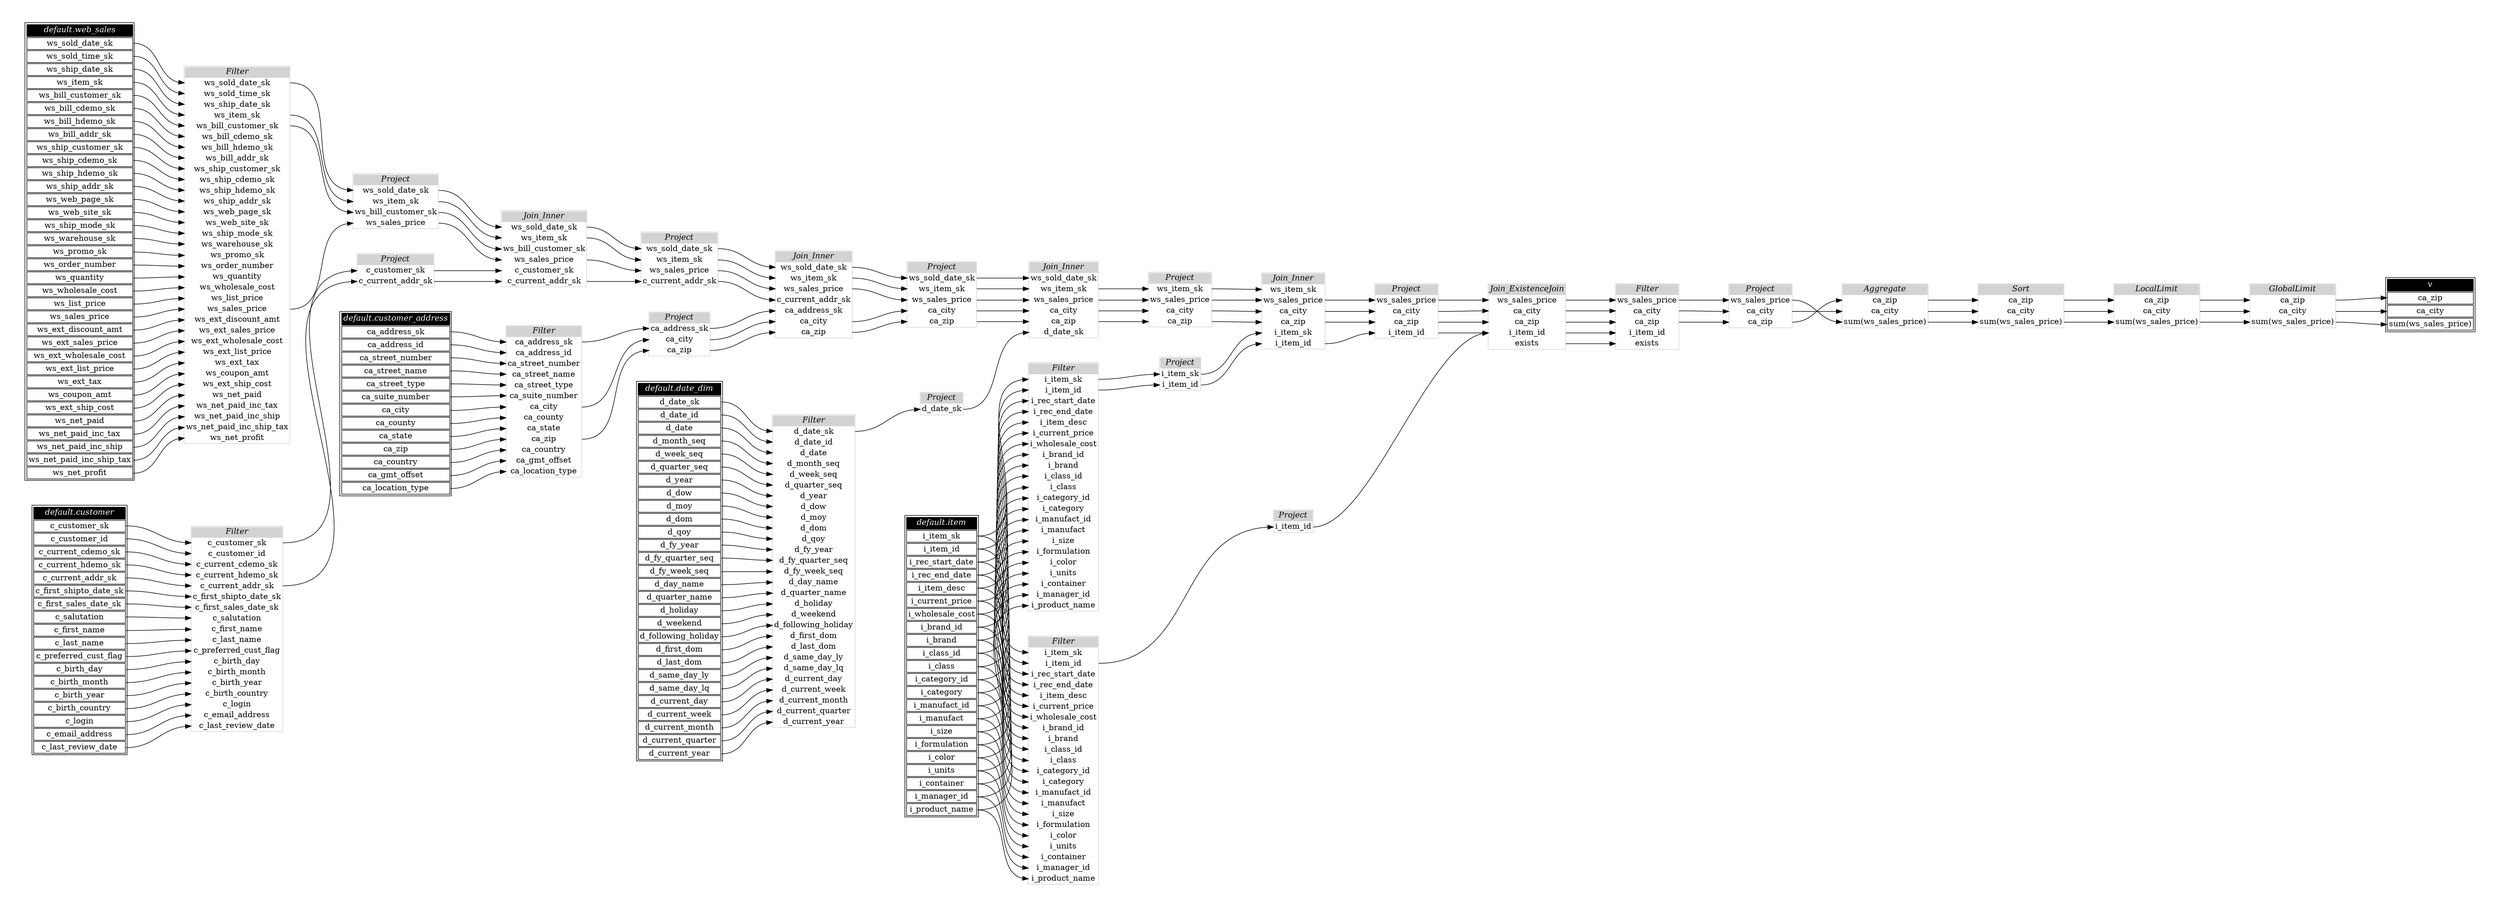 // Automatically generated by TPCDSFlowTestSuite


digraph {
  graph [pad="0.5" nodesep="0.5" ranksep="1" fontname="Helvetica" rankdir=LR];
  node [shape=plaintext]

  
"Aggregate_792f350" [label=<
<table color="lightgray" border="1" cellborder="0" cellspacing="0">
  <tr><td bgcolor="lightgray" port="nodeName"><i>Aggregate</i></td></tr>
  <tr><td port="0">ca_zip</td></tr>
<tr><td port="1">ca_city</td></tr>
<tr><td port="2">sum(ws_sales_price)</td></tr>
</table>>];
     

"Filter_0015a45" [label=<
<table color="lightgray" border="1" cellborder="0" cellspacing="0">
  <tr><td bgcolor="lightgray" port="nodeName"><i>Filter</i></td></tr>
  <tr><td port="0">ca_address_sk</td></tr>
<tr><td port="1">ca_address_id</td></tr>
<tr><td port="2">ca_street_number</td></tr>
<tr><td port="3">ca_street_name</td></tr>
<tr><td port="4">ca_street_type</td></tr>
<tr><td port="5">ca_suite_number</td></tr>
<tr><td port="6">ca_city</td></tr>
<tr><td port="7">ca_county</td></tr>
<tr><td port="8">ca_state</td></tr>
<tr><td port="9">ca_zip</td></tr>
<tr><td port="10">ca_country</td></tr>
<tr><td port="11">ca_gmt_offset</td></tr>
<tr><td port="12">ca_location_type</td></tr>
</table>>];
     

"Filter_1e6d9d3" [label=<
<table color="lightgray" border="1" cellborder="0" cellspacing="0">
  <tr><td bgcolor="lightgray" port="nodeName"><i>Filter</i></td></tr>
  <tr><td port="0">i_item_sk</td></tr>
<tr><td port="1">i_item_id</td></tr>
<tr><td port="2">i_rec_start_date</td></tr>
<tr><td port="3">i_rec_end_date</td></tr>
<tr><td port="4">i_item_desc</td></tr>
<tr><td port="5">i_current_price</td></tr>
<tr><td port="6">i_wholesale_cost</td></tr>
<tr><td port="7">i_brand_id</td></tr>
<tr><td port="8">i_brand</td></tr>
<tr><td port="9">i_class_id</td></tr>
<tr><td port="10">i_class</td></tr>
<tr><td port="11">i_category_id</td></tr>
<tr><td port="12">i_category</td></tr>
<tr><td port="13">i_manufact_id</td></tr>
<tr><td port="14">i_manufact</td></tr>
<tr><td port="15">i_size</td></tr>
<tr><td port="16">i_formulation</td></tr>
<tr><td port="17">i_color</td></tr>
<tr><td port="18">i_units</td></tr>
<tr><td port="19">i_container</td></tr>
<tr><td port="20">i_manager_id</td></tr>
<tr><td port="21">i_product_name</td></tr>
</table>>];
     

"Filter_82ac30a" [label=<
<table color="lightgray" border="1" cellborder="0" cellspacing="0">
  <tr><td bgcolor="lightgray" port="nodeName"><i>Filter</i></td></tr>
  <tr><td port="0">ws_sales_price</td></tr>
<tr><td port="1">ca_city</td></tr>
<tr><td port="2">ca_zip</td></tr>
<tr><td port="3">i_item_id</td></tr>
<tr><td port="4">exists</td></tr>
</table>>];
     

"Filter_a6d489f" [label=<
<table color="lightgray" border="1" cellborder="0" cellspacing="0">
  <tr><td bgcolor="lightgray" port="nodeName"><i>Filter</i></td></tr>
  <tr><td port="0">d_date_sk</td></tr>
<tr><td port="1">d_date_id</td></tr>
<tr><td port="2">d_date</td></tr>
<tr><td port="3">d_month_seq</td></tr>
<tr><td port="4">d_week_seq</td></tr>
<tr><td port="5">d_quarter_seq</td></tr>
<tr><td port="6">d_year</td></tr>
<tr><td port="7">d_dow</td></tr>
<tr><td port="8">d_moy</td></tr>
<tr><td port="9">d_dom</td></tr>
<tr><td port="10">d_qoy</td></tr>
<tr><td port="11">d_fy_year</td></tr>
<tr><td port="12">d_fy_quarter_seq</td></tr>
<tr><td port="13">d_fy_week_seq</td></tr>
<tr><td port="14">d_day_name</td></tr>
<tr><td port="15">d_quarter_name</td></tr>
<tr><td port="16">d_holiday</td></tr>
<tr><td port="17">d_weekend</td></tr>
<tr><td port="18">d_following_holiday</td></tr>
<tr><td port="19">d_first_dom</td></tr>
<tr><td port="20">d_last_dom</td></tr>
<tr><td port="21">d_same_day_ly</td></tr>
<tr><td port="22">d_same_day_lq</td></tr>
<tr><td port="23">d_current_day</td></tr>
<tr><td port="24">d_current_week</td></tr>
<tr><td port="25">d_current_month</td></tr>
<tr><td port="26">d_current_quarter</td></tr>
<tr><td port="27">d_current_year</td></tr>
</table>>];
     

"Filter_a93d343" [label=<
<table color="lightgray" border="1" cellborder="0" cellspacing="0">
  <tr><td bgcolor="lightgray" port="nodeName"><i>Filter</i></td></tr>
  <tr><td port="0">i_item_sk</td></tr>
<tr><td port="1">i_item_id</td></tr>
<tr><td port="2">i_rec_start_date</td></tr>
<tr><td port="3">i_rec_end_date</td></tr>
<tr><td port="4">i_item_desc</td></tr>
<tr><td port="5">i_current_price</td></tr>
<tr><td port="6">i_wholesale_cost</td></tr>
<tr><td port="7">i_brand_id</td></tr>
<tr><td port="8">i_brand</td></tr>
<tr><td port="9">i_class_id</td></tr>
<tr><td port="10">i_class</td></tr>
<tr><td port="11">i_category_id</td></tr>
<tr><td port="12">i_category</td></tr>
<tr><td port="13">i_manufact_id</td></tr>
<tr><td port="14">i_manufact</td></tr>
<tr><td port="15">i_size</td></tr>
<tr><td port="16">i_formulation</td></tr>
<tr><td port="17">i_color</td></tr>
<tr><td port="18">i_units</td></tr>
<tr><td port="19">i_container</td></tr>
<tr><td port="20">i_manager_id</td></tr>
<tr><td port="21">i_product_name</td></tr>
</table>>];
     

"Filter_abf5716" [label=<
<table color="lightgray" border="1" cellborder="0" cellspacing="0">
  <tr><td bgcolor="lightgray" port="nodeName"><i>Filter</i></td></tr>
  <tr><td port="0">c_customer_sk</td></tr>
<tr><td port="1">c_customer_id</td></tr>
<tr><td port="2">c_current_cdemo_sk</td></tr>
<tr><td port="3">c_current_hdemo_sk</td></tr>
<tr><td port="4">c_current_addr_sk</td></tr>
<tr><td port="5">c_first_shipto_date_sk</td></tr>
<tr><td port="6">c_first_sales_date_sk</td></tr>
<tr><td port="7">c_salutation</td></tr>
<tr><td port="8">c_first_name</td></tr>
<tr><td port="9">c_last_name</td></tr>
<tr><td port="10">c_preferred_cust_flag</td></tr>
<tr><td port="11">c_birth_day</td></tr>
<tr><td port="12">c_birth_month</td></tr>
<tr><td port="13">c_birth_year</td></tr>
<tr><td port="14">c_birth_country</td></tr>
<tr><td port="15">c_login</td></tr>
<tr><td port="16">c_email_address</td></tr>
<tr><td port="17">c_last_review_date</td></tr>
</table>>];
     

"Filter_ec2372d" [label=<
<table color="lightgray" border="1" cellborder="0" cellspacing="0">
  <tr><td bgcolor="lightgray" port="nodeName"><i>Filter</i></td></tr>
  <tr><td port="0">ws_sold_date_sk</td></tr>
<tr><td port="1">ws_sold_time_sk</td></tr>
<tr><td port="2">ws_ship_date_sk</td></tr>
<tr><td port="3">ws_item_sk</td></tr>
<tr><td port="4">ws_bill_customer_sk</td></tr>
<tr><td port="5">ws_bill_cdemo_sk</td></tr>
<tr><td port="6">ws_bill_hdemo_sk</td></tr>
<tr><td port="7">ws_bill_addr_sk</td></tr>
<tr><td port="8">ws_ship_customer_sk</td></tr>
<tr><td port="9">ws_ship_cdemo_sk</td></tr>
<tr><td port="10">ws_ship_hdemo_sk</td></tr>
<tr><td port="11">ws_ship_addr_sk</td></tr>
<tr><td port="12">ws_web_page_sk</td></tr>
<tr><td port="13">ws_web_site_sk</td></tr>
<tr><td port="14">ws_ship_mode_sk</td></tr>
<tr><td port="15">ws_warehouse_sk</td></tr>
<tr><td port="16">ws_promo_sk</td></tr>
<tr><td port="17">ws_order_number</td></tr>
<tr><td port="18">ws_quantity</td></tr>
<tr><td port="19">ws_wholesale_cost</td></tr>
<tr><td port="20">ws_list_price</td></tr>
<tr><td port="21">ws_sales_price</td></tr>
<tr><td port="22">ws_ext_discount_amt</td></tr>
<tr><td port="23">ws_ext_sales_price</td></tr>
<tr><td port="24">ws_ext_wholesale_cost</td></tr>
<tr><td port="25">ws_ext_list_price</td></tr>
<tr><td port="26">ws_ext_tax</td></tr>
<tr><td port="27">ws_coupon_amt</td></tr>
<tr><td port="28">ws_ext_ship_cost</td></tr>
<tr><td port="29">ws_net_paid</td></tr>
<tr><td port="30">ws_net_paid_inc_tax</td></tr>
<tr><td port="31">ws_net_paid_inc_ship</td></tr>
<tr><td port="32">ws_net_paid_inc_ship_tax</td></tr>
<tr><td port="33">ws_net_profit</td></tr>
</table>>];
     

"GlobalLimit_9f9c408" [label=<
<table color="lightgray" border="1" cellborder="0" cellspacing="0">
  <tr><td bgcolor="lightgray" port="nodeName"><i>GlobalLimit</i></td></tr>
  <tr><td port="0">ca_zip</td></tr>
<tr><td port="1">ca_city</td></tr>
<tr><td port="2">sum(ws_sales_price)</td></tr>
</table>>];
     

"Join_ExistenceJoin_5715a04" [label=<
<table color="lightgray" border="1" cellborder="0" cellspacing="0">
  <tr><td bgcolor="lightgray" port="nodeName"><i>Join_ExistenceJoin</i></td></tr>
  <tr><td port="0">ws_sales_price</td></tr>
<tr><td port="1">ca_city</td></tr>
<tr><td port="2">ca_zip</td></tr>
<tr><td port="3">i_item_id</td></tr>
<tr><td port="4">exists</td></tr>
</table>>];
     

"Join_Inner_00c5768" [label=<
<table color="lightgray" border="1" cellborder="0" cellspacing="0">
  <tr><td bgcolor="lightgray" port="nodeName"><i>Join_Inner</i></td></tr>
  <tr><td port="0">ws_sold_date_sk</td></tr>
<tr><td port="1">ws_item_sk</td></tr>
<tr><td port="2">ws_sales_price</td></tr>
<tr><td port="3">c_current_addr_sk</td></tr>
<tr><td port="4">ca_address_sk</td></tr>
<tr><td port="5">ca_city</td></tr>
<tr><td port="6">ca_zip</td></tr>
</table>>];
     

"Join_Inner_30e801c" [label=<
<table color="lightgray" border="1" cellborder="0" cellspacing="0">
  <tr><td bgcolor="lightgray" port="nodeName"><i>Join_Inner</i></td></tr>
  <tr><td port="0">ws_sold_date_sk</td></tr>
<tr><td port="1">ws_item_sk</td></tr>
<tr><td port="2">ws_sales_price</td></tr>
<tr><td port="3">ca_city</td></tr>
<tr><td port="4">ca_zip</td></tr>
<tr><td port="5">d_date_sk</td></tr>
</table>>];
     

"Join_Inner_65a438d" [label=<
<table color="lightgray" border="1" cellborder="0" cellspacing="0">
  <tr><td bgcolor="lightgray" port="nodeName"><i>Join_Inner</i></td></tr>
  <tr><td port="0">ws_sold_date_sk</td></tr>
<tr><td port="1">ws_item_sk</td></tr>
<tr><td port="2">ws_bill_customer_sk</td></tr>
<tr><td port="3">ws_sales_price</td></tr>
<tr><td port="4">c_customer_sk</td></tr>
<tr><td port="5">c_current_addr_sk</td></tr>
</table>>];
     

"Join_Inner_aaf3089" [label=<
<table color="lightgray" border="1" cellborder="0" cellspacing="0">
  <tr><td bgcolor="lightgray" port="nodeName"><i>Join_Inner</i></td></tr>
  <tr><td port="0">ws_item_sk</td></tr>
<tr><td port="1">ws_sales_price</td></tr>
<tr><td port="2">ca_city</td></tr>
<tr><td port="3">ca_zip</td></tr>
<tr><td port="4">i_item_sk</td></tr>
<tr><td port="5">i_item_id</td></tr>
</table>>];
     

"LocalLimit_cb0e9e7" [label=<
<table color="lightgray" border="1" cellborder="0" cellspacing="0">
  <tr><td bgcolor="lightgray" port="nodeName"><i>LocalLimit</i></td></tr>
  <tr><td port="0">ca_zip</td></tr>
<tr><td port="1">ca_city</td></tr>
<tr><td port="2">sum(ws_sales_price)</td></tr>
</table>>];
     

"Project_10b6122" [label=<
<table color="lightgray" border="1" cellborder="0" cellspacing="0">
  <tr><td bgcolor="lightgray" port="nodeName"><i>Project</i></td></tr>
  <tr><td port="0">ws_item_sk</td></tr>
<tr><td port="1">ws_sales_price</td></tr>
<tr><td port="2">ca_city</td></tr>
<tr><td port="3">ca_zip</td></tr>
</table>>];
     

"Project_1f0ab6c" [label=<
<table color="lightgray" border="1" cellborder="0" cellspacing="0">
  <tr><td bgcolor="lightgray" port="nodeName"><i>Project</i></td></tr>
  <tr><td port="0">d_date_sk</td></tr>
</table>>];
     

"Project_208b945" [label=<
<table color="lightgray" border="1" cellborder="0" cellspacing="0">
  <tr><td bgcolor="lightgray" port="nodeName"><i>Project</i></td></tr>
  <tr><td port="0">c_customer_sk</td></tr>
<tr><td port="1">c_current_addr_sk</td></tr>
</table>>];
     

"Project_27d2f3d" [label=<
<table color="lightgray" border="1" cellborder="0" cellspacing="0">
  <tr><td bgcolor="lightgray" port="nodeName"><i>Project</i></td></tr>
  <tr><td port="0">ca_address_sk</td></tr>
<tr><td port="1">ca_city</td></tr>
<tr><td port="2">ca_zip</td></tr>
</table>>];
     

"Project_35282c3" [label=<
<table color="lightgray" border="1" cellborder="0" cellspacing="0">
  <tr><td bgcolor="lightgray" port="nodeName"><i>Project</i></td></tr>
  <tr><td port="0">ws_sales_price</td></tr>
<tr><td port="1">ca_city</td></tr>
<tr><td port="2">ca_zip</td></tr>
</table>>];
     

"Project_36d2c39" [label=<
<table color="lightgray" border="1" cellborder="0" cellspacing="0">
  <tr><td bgcolor="lightgray" port="nodeName"><i>Project</i></td></tr>
  <tr><td port="0">ws_sold_date_sk</td></tr>
<tr><td port="1">ws_item_sk</td></tr>
<tr><td port="2">ws_sales_price</td></tr>
<tr><td port="3">c_current_addr_sk</td></tr>
</table>>];
     

"Project_63359d1" [label=<
<table color="lightgray" border="1" cellborder="0" cellspacing="0">
  <tr><td bgcolor="lightgray" port="nodeName"><i>Project</i></td></tr>
  <tr><td port="0">ws_sales_price</td></tr>
<tr><td port="1">ca_city</td></tr>
<tr><td port="2">ca_zip</td></tr>
<tr><td port="3">i_item_id</td></tr>
</table>>];
     

"Project_a956de6" [label=<
<table color="lightgray" border="1" cellborder="0" cellspacing="0">
  <tr><td bgcolor="lightgray" port="nodeName"><i>Project</i></td></tr>
  <tr><td port="0">ws_sold_date_sk</td></tr>
<tr><td port="1">ws_item_sk</td></tr>
<tr><td port="2">ws_bill_customer_sk</td></tr>
<tr><td port="3">ws_sales_price</td></tr>
</table>>];
     

"Project_c232be1" [label=<
<table color="lightgray" border="1" cellborder="0" cellspacing="0">
  <tr><td bgcolor="lightgray" port="nodeName"><i>Project</i></td></tr>
  <tr><td port="0">i_item_id</td></tr>
</table>>];
     

"Project_d0e6f75" [label=<
<table color="lightgray" border="1" cellborder="0" cellspacing="0">
  <tr><td bgcolor="lightgray" port="nodeName"><i>Project</i></td></tr>
  <tr><td port="0">ws_sold_date_sk</td></tr>
<tr><td port="1">ws_item_sk</td></tr>
<tr><td port="2">ws_sales_price</td></tr>
<tr><td port="3">ca_city</td></tr>
<tr><td port="4">ca_zip</td></tr>
</table>>];
     

"Project_f7c232a" [label=<
<table color="lightgray" border="1" cellborder="0" cellspacing="0">
  <tr><td bgcolor="lightgray" port="nodeName"><i>Project</i></td></tr>
  <tr><td port="0">i_item_sk</td></tr>
<tr><td port="1">i_item_id</td></tr>
</table>>];
     

"Sort_1676178" [label=<
<table color="lightgray" border="1" cellborder="0" cellspacing="0">
  <tr><td bgcolor="lightgray" port="nodeName"><i>Sort</i></td></tr>
  <tr><td port="0">ca_zip</td></tr>
<tr><td port="1">ca_city</td></tr>
<tr><td port="2">sum(ws_sales_price)</td></tr>
</table>>];
     

"default.customer" [color="black" label=<
<table>
  <tr><td bgcolor="black" port="nodeName"><i><font color="white">default.customer</font></i></td></tr>
  <tr><td port="0">c_customer_sk</td></tr>
<tr><td port="1">c_customer_id</td></tr>
<tr><td port="2">c_current_cdemo_sk</td></tr>
<tr><td port="3">c_current_hdemo_sk</td></tr>
<tr><td port="4">c_current_addr_sk</td></tr>
<tr><td port="5">c_first_shipto_date_sk</td></tr>
<tr><td port="6">c_first_sales_date_sk</td></tr>
<tr><td port="7">c_salutation</td></tr>
<tr><td port="8">c_first_name</td></tr>
<tr><td port="9">c_last_name</td></tr>
<tr><td port="10">c_preferred_cust_flag</td></tr>
<tr><td port="11">c_birth_day</td></tr>
<tr><td port="12">c_birth_month</td></tr>
<tr><td port="13">c_birth_year</td></tr>
<tr><td port="14">c_birth_country</td></tr>
<tr><td port="15">c_login</td></tr>
<tr><td port="16">c_email_address</td></tr>
<tr><td port="17">c_last_review_date</td></tr>
</table>>];
     

"default.customer_address" [color="black" label=<
<table>
  <tr><td bgcolor="black" port="nodeName"><i><font color="white">default.customer_address</font></i></td></tr>
  <tr><td port="0">ca_address_sk</td></tr>
<tr><td port="1">ca_address_id</td></tr>
<tr><td port="2">ca_street_number</td></tr>
<tr><td port="3">ca_street_name</td></tr>
<tr><td port="4">ca_street_type</td></tr>
<tr><td port="5">ca_suite_number</td></tr>
<tr><td port="6">ca_city</td></tr>
<tr><td port="7">ca_county</td></tr>
<tr><td port="8">ca_state</td></tr>
<tr><td port="9">ca_zip</td></tr>
<tr><td port="10">ca_country</td></tr>
<tr><td port="11">ca_gmt_offset</td></tr>
<tr><td port="12">ca_location_type</td></tr>
</table>>];
     

"default.date_dim" [color="black" label=<
<table>
  <tr><td bgcolor="black" port="nodeName"><i><font color="white">default.date_dim</font></i></td></tr>
  <tr><td port="0">d_date_sk</td></tr>
<tr><td port="1">d_date_id</td></tr>
<tr><td port="2">d_date</td></tr>
<tr><td port="3">d_month_seq</td></tr>
<tr><td port="4">d_week_seq</td></tr>
<tr><td port="5">d_quarter_seq</td></tr>
<tr><td port="6">d_year</td></tr>
<tr><td port="7">d_dow</td></tr>
<tr><td port="8">d_moy</td></tr>
<tr><td port="9">d_dom</td></tr>
<tr><td port="10">d_qoy</td></tr>
<tr><td port="11">d_fy_year</td></tr>
<tr><td port="12">d_fy_quarter_seq</td></tr>
<tr><td port="13">d_fy_week_seq</td></tr>
<tr><td port="14">d_day_name</td></tr>
<tr><td port="15">d_quarter_name</td></tr>
<tr><td port="16">d_holiday</td></tr>
<tr><td port="17">d_weekend</td></tr>
<tr><td port="18">d_following_holiday</td></tr>
<tr><td port="19">d_first_dom</td></tr>
<tr><td port="20">d_last_dom</td></tr>
<tr><td port="21">d_same_day_ly</td></tr>
<tr><td port="22">d_same_day_lq</td></tr>
<tr><td port="23">d_current_day</td></tr>
<tr><td port="24">d_current_week</td></tr>
<tr><td port="25">d_current_month</td></tr>
<tr><td port="26">d_current_quarter</td></tr>
<tr><td port="27">d_current_year</td></tr>
</table>>];
     

"default.item" [color="black" label=<
<table>
  <tr><td bgcolor="black" port="nodeName"><i><font color="white">default.item</font></i></td></tr>
  <tr><td port="0">i_item_sk</td></tr>
<tr><td port="1">i_item_id</td></tr>
<tr><td port="2">i_rec_start_date</td></tr>
<tr><td port="3">i_rec_end_date</td></tr>
<tr><td port="4">i_item_desc</td></tr>
<tr><td port="5">i_current_price</td></tr>
<tr><td port="6">i_wholesale_cost</td></tr>
<tr><td port="7">i_brand_id</td></tr>
<tr><td port="8">i_brand</td></tr>
<tr><td port="9">i_class_id</td></tr>
<tr><td port="10">i_class</td></tr>
<tr><td port="11">i_category_id</td></tr>
<tr><td port="12">i_category</td></tr>
<tr><td port="13">i_manufact_id</td></tr>
<tr><td port="14">i_manufact</td></tr>
<tr><td port="15">i_size</td></tr>
<tr><td port="16">i_formulation</td></tr>
<tr><td port="17">i_color</td></tr>
<tr><td port="18">i_units</td></tr>
<tr><td port="19">i_container</td></tr>
<tr><td port="20">i_manager_id</td></tr>
<tr><td port="21">i_product_name</td></tr>
</table>>];
     

"default.web_sales" [color="black" label=<
<table>
  <tr><td bgcolor="black" port="nodeName"><i><font color="white">default.web_sales</font></i></td></tr>
  <tr><td port="0">ws_sold_date_sk</td></tr>
<tr><td port="1">ws_sold_time_sk</td></tr>
<tr><td port="2">ws_ship_date_sk</td></tr>
<tr><td port="3">ws_item_sk</td></tr>
<tr><td port="4">ws_bill_customer_sk</td></tr>
<tr><td port="5">ws_bill_cdemo_sk</td></tr>
<tr><td port="6">ws_bill_hdemo_sk</td></tr>
<tr><td port="7">ws_bill_addr_sk</td></tr>
<tr><td port="8">ws_ship_customer_sk</td></tr>
<tr><td port="9">ws_ship_cdemo_sk</td></tr>
<tr><td port="10">ws_ship_hdemo_sk</td></tr>
<tr><td port="11">ws_ship_addr_sk</td></tr>
<tr><td port="12">ws_web_page_sk</td></tr>
<tr><td port="13">ws_web_site_sk</td></tr>
<tr><td port="14">ws_ship_mode_sk</td></tr>
<tr><td port="15">ws_warehouse_sk</td></tr>
<tr><td port="16">ws_promo_sk</td></tr>
<tr><td port="17">ws_order_number</td></tr>
<tr><td port="18">ws_quantity</td></tr>
<tr><td port="19">ws_wholesale_cost</td></tr>
<tr><td port="20">ws_list_price</td></tr>
<tr><td port="21">ws_sales_price</td></tr>
<tr><td port="22">ws_ext_discount_amt</td></tr>
<tr><td port="23">ws_ext_sales_price</td></tr>
<tr><td port="24">ws_ext_wholesale_cost</td></tr>
<tr><td port="25">ws_ext_list_price</td></tr>
<tr><td port="26">ws_ext_tax</td></tr>
<tr><td port="27">ws_coupon_amt</td></tr>
<tr><td port="28">ws_ext_ship_cost</td></tr>
<tr><td port="29">ws_net_paid</td></tr>
<tr><td port="30">ws_net_paid_inc_tax</td></tr>
<tr><td port="31">ws_net_paid_inc_ship</td></tr>
<tr><td port="32">ws_net_paid_inc_ship_tax</td></tr>
<tr><td port="33">ws_net_profit</td></tr>
</table>>];
     

"v" [color="black" label=<
<table>
  <tr><td bgcolor="black" port="nodeName"><i><font color="white">v</font></i></td></tr>
  <tr><td port="0">ca_zip</td></tr>
<tr><td port="1">ca_city</td></tr>
<tr><td port="2">sum(ws_sales_price)</td></tr>
</table>>];
     
  "Aggregate_792f350":0 -> "Sort_1676178":0;
"Aggregate_792f350":1 -> "Sort_1676178":1;
"Aggregate_792f350":2 -> "Sort_1676178":2;
"Filter_0015a45":0 -> "Project_27d2f3d":0;
"Filter_0015a45":6 -> "Project_27d2f3d":1;
"Filter_0015a45":9 -> "Project_27d2f3d":2;
"Filter_1e6d9d3":1 -> "Project_c232be1":0;
"Filter_82ac30a":0 -> "Project_35282c3":0;
"Filter_82ac30a":1 -> "Project_35282c3":1;
"Filter_82ac30a":2 -> "Project_35282c3":2;
"Filter_a6d489f":0 -> "Project_1f0ab6c":0;
"Filter_a93d343":0 -> "Project_f7c232a":0;
"Filter_a93d343":1 -> "Project_f7c232a":1;
"Filter_abf5716":0 -> "Project_208b945":0;
"Filter_abf5716":4 -> "Project_208b945":1;
"Filter_ec2372d":0 -> "Project_a956de6":0;
"Filter_ec2372d":21 -> "Project_a956de6":3;
"Filter_ec2372d":3 -> "Project_a956de6":1;
"Filter_ec2372d":4 -> "Project_a956de6":2;
"GlobalLimit_9f9c408":0 -> "v":0;
"GlobalLimit_9f9c408":1 -> "v":1;
"GlobalLimit_9f9c408":2 -> "v":2;
"Join_ExistenceJoin_5715a04":0 -> "Filter_82ac30a":0;
"Join_ExistenceJoin_5715a04":1 -> "Filter_82ac30a":1;
"Join_ExistenceJoin_5715a04":2 -> "Filter_82ac30a":2;
"Join_ExistenceJoin_5715a04":3 -> "Filter_82ac30a":3;
"Join_ExistenceJoin_5715a04":4 -> "Filter_82ac30a":4;
"Join_Inner_00c5768":0 -> "Project_d0e6f75":0;
"Join_Inner_00c5768":1 -> "Project_d0e6f75":1;
"Join_Inner_00c5768":2 -> "Project_d0e6f75":2;
"Join_Inner_00c5768":5 -> "Project_d0e6f75":3;
"Join_Inner_00c5768":6 -> "Project_d0e6f75":4;
"Join_Inner_30e801c":1 -> "Project_10b6122":0;
"Join_Inner_30e801c":2 -> "Project_10b6122":1;
"Join_Inner_30e801c":3 -> "Project_10b6122":2;
"Join_Inner_30e801c":4 -> "Project_10b6122":3;
"Join_Inner_65a438d":0 -> "Project_36d2c39":0;
"Join_Inner_65a438d":1 -> "Project_36d2c39":1;
"Join_Inner_65a438d":3 -> "Project_36d2c39":2;
"Join_Inner_65a438d":5 -> "Project_36d2c39":3;
"Join_Inner_aaf3089":1 -> "Project_63359d1":0;
"Join_Inner_aaf3089":2 -> "Project_63359d1":1;
"Join_Inner_aaf3089":3 -> "Project_63359d1":2;
"Join_Inner_aaf3089":5 -> "Project_63359d1":3;
"LocalLimit_cb0e9e7":0 -> "GlobalLimit_9f9c408":0;
"LocalLimit_cb0e9e7":1 -> "GlobalLimit_9f9c408":1;
"LocalLimit_cb0e9e7":2 -> "GlobalLimit_9f9c408":2;
"Project_10b6122":0 -> "Join_Inner_aaf3089":0;
"Project_10b6122":1 -> "Join_Inner_aaf3089":1;
"Project_10b6122":2 -> "Join_Inner_aaf3089":2;
"Project_10b6122":3 -> "Join_Inner_aaf3089":3;
"Project_1f0ab6c":0 -> "Join_Inner_30e801c":5;
"Project_208b945":0 -> "Join_Inner_65a438d":4;
"Project_208b945":1 -> "Join_Inner_65a438d":5;
"Project_27d2f3d":0 -> "Join_Inner_00c5768":4;
"Project_27d2f3d":1 -> "Join_Inner_00c5768":5;
"Project_27d2f3d":2 -> "Join_Inner_00c5768":6;
"Project_35282c3":0 -> "Aggregate_792f350":2;
"Project_35282c3":1 -> "Aggregate_792f350":1;
"Project_35282c3":2 -> "Aggregate_792f350":0;
"Project_36d2c39":0 -> "Join_Inner_00c5768":0;
"Project_36d2c39":1 -> "Join_Inner_00c5768":1;
"Project_36d2c39":2 -> "Join_Inner_00c5768":2;
"Project_36d2c39":3 -> "Join_Inner_00c5768":3;
"Project_63359d1":0 -> "Join_ExistenceJoin_5715a04":0;
"Project_63359d1":1 -> "Join_ExistenceJoin_5715a04":1;
"Project_63359d1":2 -> "Join_ExistenceJoin_5715a04":2;
"Project_63359d1":3 -> "Join_ExistenceJoin_5715a04":3;
"Project_a956de6":0 -> "Join_Inner_65a438d":0;
"Project_a956de6":1 -> "Join_Inner_65a438d":1;
"Project_a956de6":2 -> "Join_Inner_65a438d":2;
"Project_a956de6":3 -> "Join_Inner_65a438d":3;
"Project_c232be1":0 -> "Join_ExistenceJoin_5715a04":3;
"Project_d0e6f75":0 -> "Join_Inner_30e801c":0;
"Project_d0e6f75":1 -> "Join_Inner_30e801c":1;
"Project_d0e6f75":2 -> "Join_Inner_30e801c":2;
"Project_d0e6f75":3 -> "Join_Inner_30e801c":3;
"Project_d0e6f75":4 -> "Join_Inner_30e801c":4;
"Project_f7c232a":0 -> "Join_Inner_aaf3089":4;
"Project_f7c232a":1 -> "Join_Inner_aaf3089":5;
"Sort_1676178":0 -> "LocalLimit_cb0e9e7":0;
"Sort_1676178":1 -> "LocalLimit_cb0e9e7":1;
"Sort_1676178":2 -> "LocalLimit_cb0e9e7":2;
"default.customer":0 -> "Filter_abf5716":0;
"default.customer":1 -> "Filter_abf5716":1;
"default.customer":10 -> "Filter_abf5716":10;
"default.customer":11 -> "Filter_abf5716":11;
"default.customer":12 -> "Filter_abf5716":12;
"default.customer":13 -> "Filter_abf5716":13;
"default.customer":14 -> "Filter_abf5716":14;
"default.customer":15 -> "Filter_abf5716":15;
"default.customer":16 -> "Filter_abf5716":16;
"default.customer":17 -> "Filter_abf5716":17;
"default.customer":2 -> "Filter_abf5716":2;
"default.customer":3 -> "Filter_abf5716":3;
"default.customer":4 -> "Filter_abf5716":4;
"default.customer":5 -> "Filter_abf5716":5;
"default.customer":6 -> "Filter_abf5716":6;
"default.customer":7 -> "Filter_abf5716":7;
"default.customer":8 -> "Filter_abf5716":8;
"default.customer":9 -> "Filter_abf5716":9;
"default.customer_address":0 -> "Filter_0015a45":0;
"default.customer_address":1 -> "Filter_0015a45":1;
"default.customer_address":10 -> "Filter_0015a45":10;
"default.customer_address":11 -> "Filter_0015a45":11;
"default.customer_address":12 -> "Filter_0015a45":12;
"default.customer_address":2 -> "Filter_0015a45":2;
"default.customer_address":3 -> "Filter_0015a45":3;
"default.customer_address":4 -> "Filter_0015a45":4;
"default.customer_address":5 -> "Filter_0015a45":5;
"default.customer_address":6 -> "Filter_0015a45":6;
"default.customer_address":7 -> "Filter_0015a45":7;
"default.customer_address":8 -> "Filter_0015a45":8;
"default.customer_address":9 -> "Filter_0015a45":9;
"default.date_dim":0 -> "Filter_a6d489f":0;
"default.date_dim":1 -> "Filter_a6d489f":1;
"default.date_dim":10 -> "Filter_a6d489f":10;
"default.date_dim":11 -> "Filter_a6d489f":11;
"default.date_dim":12 -> "Filter_a6d489f":12;
"default.date_dim":13 -> "Filter_a6d489f":13;
"default.date_dim":14 -> "Filter_a6d489f":14;
"default.date_dim":15 -> "Filter_a6d489f":15;
"default.date_dim":16 -> "Filter_a6d489f":16;
"default.date_dim":17 -> "Filter_a6d489f":17;
"default.date_dim":18 -> "Filter_a6d489f":18;
"default.date_dim":19 -> "Filter_a6d489f":19;
"default.date_dim":2 -> "Filter_a6d489f":2;
"default.date_dim":20 -> "Filter_a6d489f":20;
"default.date_dim":21 -> "Filter_a6d489f":21;
"default.date_dim":22 -> "Filter_a6d489f":22;
"default.date_dim":23 -> "Filter_a6d489f":23;
"default.date_dim":24 -> "Filter_a6d489f":24;
"default.date_dim":25 -> "Filter_a6d489f":25;
"default.date_dim":26 -> "Filter_a6d489f":26;
"default.date_dim":27 -> "Filter_a6d489f":27;
"default.date_dim":3 -> "Filter_a6d489f":3;
"default.date_dim":4 -> "Filter_a6d489f":4;
"default.date_dim":5 -> "Filter_a6d489f":5;
"default.date_dim":6 -> "Filter_a6d489f":6;
"default.date_dim":7 -> "Filter_a6d489f":7;
"default.date_dim":8 -> "Filter_a6d489f":8;
"default.date_dim":9 -> "Filter_a6d489f":9;
"default.item":0 -> "Filter_1e6d9d3":0;
"default.item":0 -> "Filter_a93d343":0;
"default.item":1 -> "Filter_1e6d9d3":1;
"default.item":1 -> "Filter_a93d343":1;
"default.item":10 -> "Filter_1e6d9d3":10;
"default.item":10 -> "Filter_a93d343":10;
"default.item":11 -> "Filter_1e6d9d3":11;
"default.item":11 -> "Filter_a93d343":11;
"default.item":12 -> "Filter_1e6d9d3":12;
"default.item":12 -> "Filter_a93d343":12;
"default.item":13 -> "Filter_1e6d9d3":13;
"default.item":13 -> "Filter_a93d343":13;
"default.item":14 -> "Filter_1e6d9d3":14;
"default.item":14 -> "Filter_a93d343":14;
"default.item":15 -> "Filter_1e6d9d3":15;
"default.item":15 -> "Filter_a93d343":15;
"default.item":16 -> "Filter_1e6d9d3":16;
"default.item":16 -> "Filter_a93d343":16;
"default.item":17 -> "Filter_1e6d9d3":17;
"default.item":17 -> "Filter_a93d343":17;
"default.item":18 -> "Filter_1e6d9d3":18;
"default.item":18 -> "Filter_a93d343":18;
"default.item":19 -> "Filter_1e6d9d3":19;
"default.item":19 -> "Filter_a93d343":19;
"default.item":2 -> "Filter_1e6d9d3":2;
"default.item":2 -> "Filter_a93d343":2;
"default.item":20 -> "Filter_1e6d9d3":20;
"default.item":20 -> "Filter_a93d343":20;
"default.item":21 -> "Filter_1e6d9d3":21;
"default.item":21 -> "Filter_a93d343":21;
"default.item":3 -> "Filter_1e6d9d3":3;
"default.item":3 -> "Filter_a93d343":3;
"default.item":4 -> "Filter_1e6d9d3":4;
"default.item":4 -> "Filter_a93d343":4;
"default.item":5 -> "Filter_1e6d9d3":5;
"default.item":5 -> "Filter_a93d343":5;
"default.item":6 -> "Filter_1e6d9d3":6;
"default.item":6 -> "Filter_a93d343":6;
"default.item":7 -> "Filter_1e6d9d3":7;
"default.item":7 -> "Filter_a93d343":7;
"default.item":8 -> "Filter_1e6d9d3":8;
"default.item":8 -> "Filter_a93d343":8;
"default.item":9 -> "Filter_1e6d9d3":9;
"default.item":9 -> "Filter_a93d343":9;
"default.web_sales":0 -> "Filter_ec2372d":0;
"default.web_sales":1 -> "Filter_ec2372d":1;
"default.web_sales":10 -> "Filter_ec2372d":10;
"default.web_sales":11 -> "Filter_ec2372d":11;
"default.web_sales":12 -> "Filter_ec2372d":12;
"default.web_sales":13 -> "Filter_ec2372d":13;
"default.web_sales":14 -> "Filter_ec2372d":14;
"default.web_sales":15 -> "Filter_ec2372d":15;
"default.web_sales":16 -> "Filter_ec2372d":16;
"default.web_sales":17 -> "Filter_ec2372d":17;
"default.web_sales":18 -> "Filter_ec2372d":18;
"default.web_sales":19 -> "Filter_ec2372d":19;
"default.web_sales":2 -> "Filter_ec2372d":2;
"default.web_sales":20 -> "Filter_ec2372d":20;
"default.web_sales":21 -> "Filter_ec2372d":21;
"default.web_sales":22 -> "Filter_ec2372d":22;
"default.web_sales":23 -> "Filter_ec2372d":23;
"default.web_sales":24 -> "Filter_ec2372d":24;
"default.web_sales":25 -> "Filter_ec2372d":25;
"default.web_sales":26 -> "Filter_ec2372d":26;
"default.web_sales":27 -> "Filter_ec2372d":27;
"default.web_sales":28 -> "Filter_ec2372d":28;
"default.web_sales":29 -> "Filter_ec2372d":29;
"default.web_sales":3 -> "Filter_ec2372d":3;
"default.web_sales":30 -> "Filter_ec2372d":30;
"default.web_sales":31 -> "Filter_ec2372d":31;
"default.web_sales":32 -> "Filter_ec2372d":32;
"default.web_sales":33 -> "Filter_ec2372d":33;
"default.web_sales":4 -> "Filter_ec2372d":4;
"default.web_sales":5 -> "Filter_ec2372d":5;
"default.web_sales":6 -> "Filter_ec2372d":6;
"default.web_sales":7 -> "Filter_ec2372d":7;
"default.web_sales":8 -> "Filter_ec2372d":8;
"default.web_sales":9 -> "Filter_ec2372d":9;
}
       